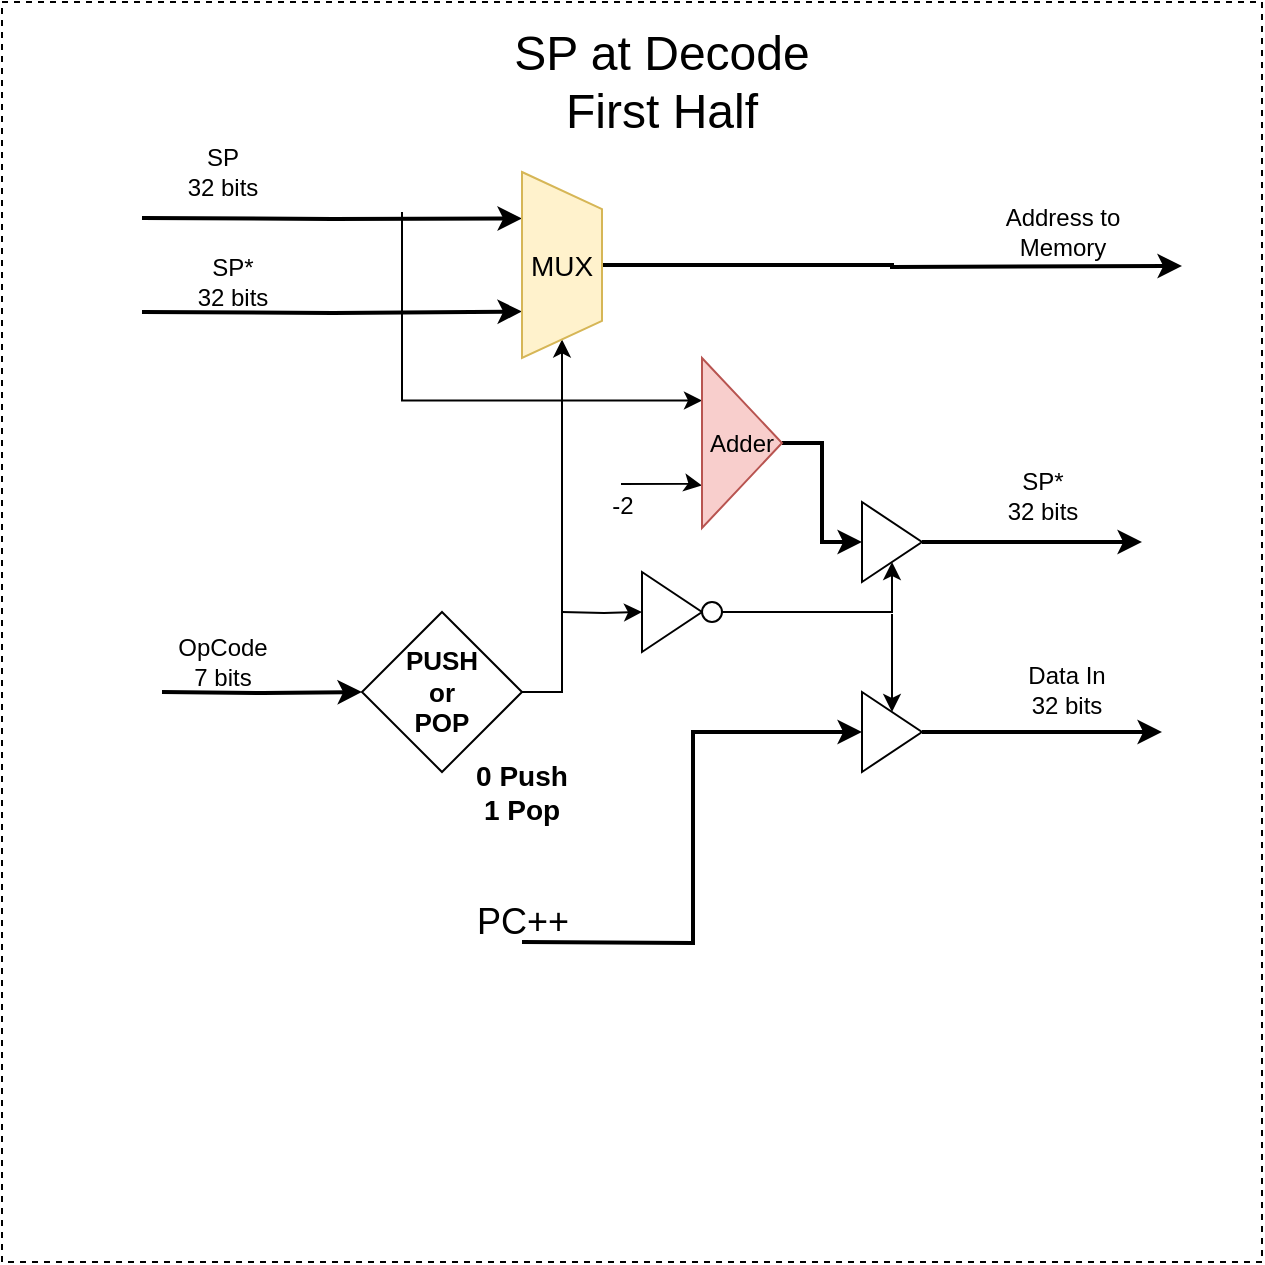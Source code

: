 <mxfile version="12.9.6" type="device"><diagram id="MhKvDV39zZP_c7fT7fyt" name="Page-1"><mxGraphModel dx="832" dy="457" grid="1" gridSize="10" guides="1" tooltips="1" connect="1" arrows="1" fold="1" page="1" pageScale="1" pageWidth="850" pageHeight="1100" math="0" shadow="0"><root><mxCell id="0"/><mxCell id="1" parent="0"/><mxCell id="u2KHdHjua4N-Ta_DXS1Z-1" value="" style="whiteSpace=wrap;html=1;aspect=fixed;dashed=1;" parent="1" vertex="1"><mxGeometry x="100" y="120" width="630" height="630" as="geometry"/></mxCell><mxCell id="jGgEg_IdpIEuc3XKNkFe-1" value="&lt;font style=&quot;font-size: 24px&quot;&gt;SP at Decode&lt;br&gt;First Half&lt;br&gt;&lt;/font&gt;" style="text;html=1;strokeColor=none;fillColor=none;align=center;verticalAlign=middle;whiteSpace=wrap;rounded=0;" parent="1" vertex="1"><mxGeometry x="300" y="150" width="260" height="20" as="geometry"/></mxCell><mxCell id="1-HNJRJCX2avva0coJIw-2" style="edgeStyle=orthogonalEdgeStyle;rounded=0;orthogonalLoop=1;jettySize=auto;html=1;strokeWidth=2;" parent="1" target="1-HNJRJCX2avva0coJIw-1" edge="1"><mxGeometry relative="1" as="geometry"><mxPoint x="180" y="465" as="sourcePoint"/></mxGeometry></mxCell><mxCell id="1-HNJRJCX2avva0coJIw-12" style="edgeStyle=orthogonalEdgeStyle;rounded=0;orthogonalLoop=1;jettySize=auto;html=1;exitX=1;exitY=0.5;exitDx=0;exitDy=0;entryX=1;entryY=0.5;entryDx=0;entryDy=0;strokeWidth=1;" parent="1" source="1-HNJRJCX2avva0coJIw-1" target="1-HNJRJCX2avva0coJIw-4" edge="1"><mxGeometry relative="1" as="geometry"/></mxCell><mxCell id="1-HNJRJCX2avva0coJIw-1" value="&lt;b style=&quot;font-size: 13px&quot;&gt;PUSH&lt;br&gt;or&lt;br&gt;POP&lt;/b&gt;" style="rhombus;whiteSpace=wrap;html=1;" parent="1" vertex="1"><mxGeometry x="280" y="425" width="80" height="80" as="geometry"/></mxCell><mxCell id="1-HNJRJCX2avva0coJIw-3" value="OpCode&lt;br&gt;7 bits" style="text;html=1;align=center;verticalAlign=middle;resizable=0;points=[];autosize=1;" parent="1" vertex="1"><mxGeometry x="180" y="435" width="60" height="30" as="geometry"/></mxCell><mxCell id="1-HNJRJCX2avva0coJIw-5" style="edgeStyle=orthogonalEdgeStyle;rounded=0;orthogonalLoop=1;jettySize=auto;html=1;strokeWidth=2;entryX=0.25;entryY=1;entryDx=0;entryDy=0;" parent="1" target="1-HNJRJCX2avva0coJIw-4" edge="1"><mxGeometry relative="1" as="geometry"><mxPoint x="170" y="228" as="sourcePoint"/></mxGeometry></mxCell><mxCell id="1-HNJRJCX2avva0coJIw-6" style="edgeStyle=orthogonalEdgeStyle;rounded=0;orthogonalLoop=1;jettySize=auto;html=1;strokeWidth=2;entryX=0.75;entryY=1;entryDx=0;entryDy=0;" parent="1" target="1-HNJRJCX2avva0coJIw-4" edge="1"><mxGeometry relative="1" as="geometry"><mxPoint x="170" y="275" as="sourcePoint"/></mxGeometry></mxCell><mxCell id="1-HNJRJCX2avva0coJIw-9" style="edgeStyle=orthogonalEdgeStyle;rounded=0;orthogonalLoop=1;jettySize=auto;html=1;strokeWidth=2;" parent="1" source="1-HNJRJCX2avva0coJIw-4" edge="1"><mxGeometry relative="1" as="geometry"><mxPoint x="690" y="252" as="targetPoint"/></mxGeometry></mxCell><mxCell id="1-HNJRJCX2avva0coJIw-4" value="&lt;font style=&quot;font-size: 14px&quot;&gt;MUX&lt;/font&gt;" style="shape=trapezoid;perimeter=trapezoidPerimeter;whiteSpace=wrap;html=1;direction=south;fillColor=#fff2cc;strokeColor=#d6b656;" parent="1" vertex="1"><mxGeometry x="360" y="205" width="40" height="93" as="geometry"/></mxCell><mxCell id="1-HNJRJCX2avva0coJIw-7" value="SP&lt;br&gt;32 bits" style="text;html=1;align=center;verticalAlign=middle;resizable=0;points=[];autosize=1;" parent="1" vertex="1"><mxGeometry x="185" y="190" width="50" height="30" as="geometry"/></mxCell><mxCell id="1-HNJRJCX2avva0coJIw-8" value="SP*&lt;br&gt;32 bits" style="text;html=1;align=center;verticalAlign=middle;resizable=0;points=[];autosize=1;" parent="1" vertex="1"><mxGeometry x="190" y="245" width="50" height="30" as="geometry"/></mxCell><mxCell id="1-HNJRJCX2avva0coJIw-10" value="Address to&lt;br&gt;Memory" style="text;html=1;align=center;verticalAlign=middle;resizable=0;points=[];autosize=1;" parent="1" vertex="1"><mxGeometry x="595" y="220" width="70" height="30" as="geometry"/></mxCell><mxCell id="1-HNJRJCX2avva0coJIw-11" value="&lt;font style=&quot;font-size: 14px&quot;&gt;&lt;b&gt;0 Push&lt;br&gt;1 Pop&lt;/b&gt;&lt;/font&gt;" style="text;html=1;strokeColor=none;fillColor=none;align=center;verticalAlign=middle;whiteSpace=wrap;rounded=0;" parent="1" vertex="1"><mxGeometry x="330" y="505" width="60" height="20" as="geometry"/></mxCell><mxCell id="1-HNJRJCX2avva0coJIw-22" style="edgeStyle=orthogonalEdgeStyle;rounded=0;orthogonalLoop=1;jettySize=auto;html=1;exitX=0.483;exitY=-0.053;exitDx=0;exitDy=0;entryX=0;entryY=0.75;entryDx=0;entryDy=0;strokeWidth=1;exitPerimeter=0;" parent="1" source="1-HNJRJCX2avva0coJIw-19" target="1-HNJRJCX2avva0coJIw-18" edge="1"><mxGeometry relative="1" as="geometry"/></mxCell><mxCell id="1-HNJRJCX2avva0coJIw-23" style="edgeStyle=orthogonalEdgeStyle;rounded=0;orthogonalLoop=1;jettySize=auto;html=1;exitX=0;exitY=0.25;exitDx=0;exitDy=0;strokeWidth=1;entryX=0;entryY=0.25;entryDx=0;entryDy=0;" parent="1" target="1-HNJRJCX2avva0coJIw-18" edge="1"><mxGeometry relative="1" as="geometry"><mxPoint x="300" y="225" as="sourcePoint"/><Array as="points"><mxPoint x="300" y="319"/></Array></mxGeometry></mxCell><mxCell id="1-HNJRJCX2avva0coJIw-30" style="edgeStyle=orthogonalEdgeStyle;rounded=0;orthogonalLoop=1;jettySize=auto;html=1;entryX=0;entryY=0.5;entryDx=0;entryDy=0;strokeWidth=2;" parent="1" source="1-HNJRJCX2avva0coJIw-18" target="1-HNJRJCX2avva0coJIw-29" edge="1"><mxGeometry relative="1" as="geometry"/></mxCell><mxCell id="1-HNJRJCX2avva0coJIw-18" value="&lt;font style=&quot;font-size: 12px&quot;&gt;Adder&lt;/font&gt;" style="triangle;whiteSpace=wrap;html=1;align=center;fillColor=#f8cecc;strokeColor=#b85450;" parent="1" vertex="1"><mxGeometry x="450" y="298" width="40" height="85" as="geometry"/></mxCell><mxCell id="1-HNJRJCX2avva0coJIw-19" value="-2" style="text;html=1;align=center;verticalAlign=middle;resizable=0;points=[];autosize=1;" parent="1" vertex="1"><mxGeometry x="395" y="362" width="30" height="20" as="geometry"/></mxCell><mxCell id="1-HNJRJCX2avva0coJIw-20" value="SP*&lt;br&gt;32 bits" style="text;html=1;align=center;verticalAlign=middle;resizable=0;points=[];autosize=1;" parent="1" vertex="1"><mxGeometry x="595" y="352" width="50" height="30" as="geometry"/></mxCell><mxCell id="1-HNJRJCX2avva0coJIw-37" style="edgeStyle=orthogonalEdgeStyle;rounded=0;orthogonalLoop=1;jettySize=auto;html=1;strokeWidth=2;" parent="1" source="1-HNJRJCX2avva0coJIw-29" edge="1"><mxGeometry relative="1" as="geometry"><mxPoint x="670" y="390" as="targetPoint"/></mxGeometry></mxCell><mxCell id="1-HNJRJCX2avva0coJIw-29" value="" style="triangle;whiteSpace=wrap;html=1;" parent="1" vertex="1"><mxGeometry x="530" y="370" width="30" height="40" as="geometry"/></mxCell><mxCell id="1-HNJRJCX2avva0coJIw-35" style="edgeStyle=orthogonalEdgeStyle;rounded=0;orthogonalLoop=1;jettySize=auto;html=1;strokeWidth=1;" parent="1" target="1-HNJRJCX2avva0coJIw-33" edge="1"><mxGeometry relative="1" as="geometry"><mxPoint x="380" y="425" as="sourcePoint"/></mxGeometry></mxCell><mxCell id="1-HNJRJCX2avva0coJIw-33" value="" style="triangle;whiteSpace=wrap;html=1;" parent="1" vertex="1"><mxGeometry x="420" y="405" width="30" height="40" as="geometry"/></mxCell><mxCell id="1-HNJRJCX2avva0coJIw-36" style="edgeStyle=orthogonalEdgeStyle;rounded=0;orthogonalLoop=1;jettySize=auto;html=1;exitX=1;exitY=0.5;exitDx=0;exitDy=0;entryX=0.5;entryY=1;entryDx=0;entryDy=0;strokeWidth=1;" parent="1" source="1-HNJRJCX2avva0coJIw-34" target="1-HNJRJCX2avva0coJIw-29" edge="1"><mxGeometry relative="1" as="geometry"><Array as="points"><mxPoint x="545" y="425"/></Array></mxGeometry></mxCell><mxCell id="1-HNJRJCX2avva0coJIw-34" value="" style="ellipse;whiteSpace=wrap;html=1;aspect=fixed;" parent="1" vertex="1"><mxGeometry x="450" y="420" width="10" height="10" as="geometry"/></mxCell><mxCell id="l1nMSCVKV6R3DejbLinl-4" style="edgeStyle=orthogonalEdgeStyle;rounded=0;orthogonalLoop=1;jettySize=auto;html=1;entryX=0;entryY=0.5;entryDx=0;entryDy=0;strokeWidth=2;" edge="1" parent="1" target="l1nMSCVKV6R3DejbLinl-2"><mxGeometry relative="1" as="geometry"><mxPoint x="360" y="590" as="sourcePoint"/></mxGeometry></mxCell><mxCell id="l1nMSCVKV6R3DejbLinl-6" style="edgeStyle=orthogonalEdgeStyle;rounded=0;orthogonalLoop=1;jettySize=auto;html=1;strokeWidth=2;" edge="1" parent="1" source="l1nMSCVKV6R3DejbLinl-2"><mxGeometry relative="1" as="geometry"><mxPoint x="680" y="485.0" as="targetPoint"/></mxGeometry></mxCell><mxCell id="l1nMSCVKV6R3DejbLinl-2" value="" style="triangle;whiteSpace=wrap;html=1;" vertex="1" parent="1"><mxGeometry x="530" y="465" width="30" height="40" as="geometry"/></mxCell><mxCell id="l1nMSCVKV6R3DejbLinl-3" value="" style="endArrow=classic;html=1;entryX=0.5;entryY=0;entryDx=0;entryDy=0;" edge="1" parent="1" target="l1nMSCVKV6R3DejbLinl-2"><mxGeometry width="50" height="50" relative="1" as="geometry"><mxPoint x="545" y="426" as="sourcePoint"/><mxPoint x="545" y="471" as="targetPoint"/></mxGeometry></mxCell><mxCell id="l1nMSCVKV6R3DejbLinl-5" value="&lt;font style=&quot;font-size: 18px&quot;&gt;PC++&lt;/font&gt;" style="text;html=1;align=center;verticalAlign=middle;resizable=0;points=[];autosize=1;" vertex="1" parent="1"><mxGeometry x="330" y="570" width="60" height="20" as="geometry"/></mxCell><mxCell id="l1nMSCVKV6R3DejbLinl-7" value="Data In&lt;br&gt;32 bits" style="text;html=1;align=center;verticalAlign=middle;resizable=0;points=[];autosize=1;" vertex="1" parent="1"><mxGeometry x="607" y="449" width="50" height="30" as="geometry"/></mxCell></root></mxGraphModel></diagram></mxfile>